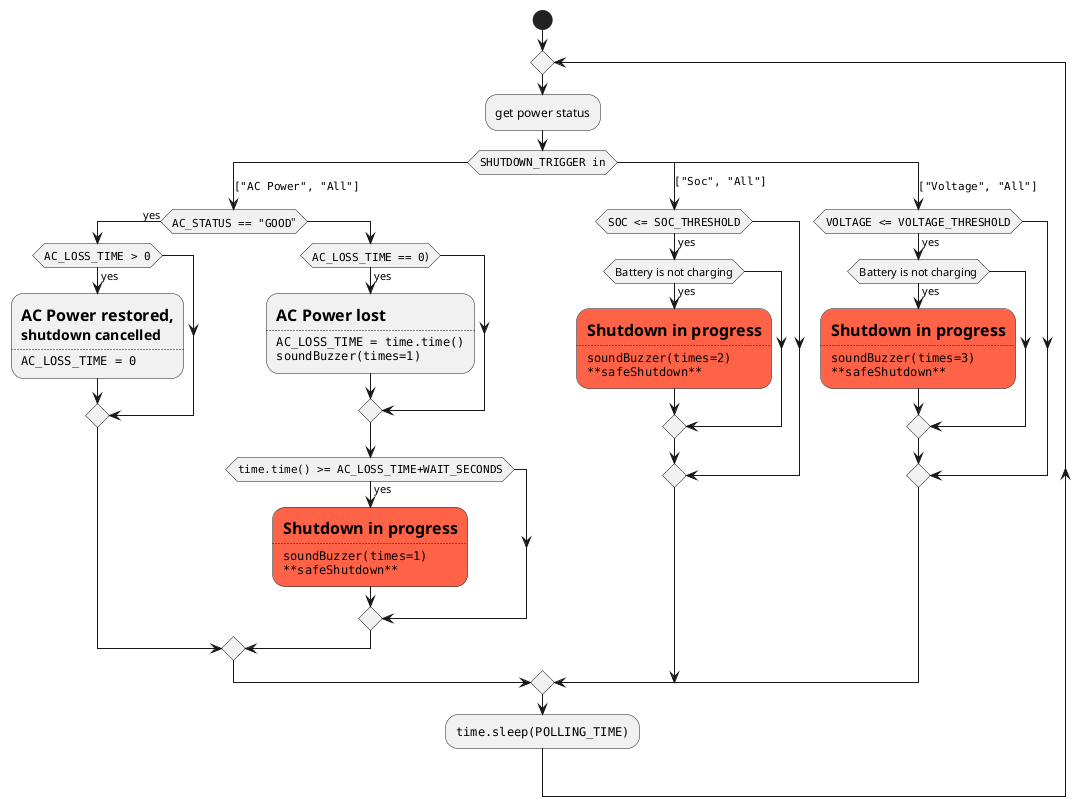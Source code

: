 @startuml

start
repeat
    :get power status;
    switch (""SHUTDOWN_TRIGGER in"")
    case (""["AC Power", "All"]"")
        if (""AC_STATUS == "GOOD""") then (yes)
            if (""AC_LOSS_TIME > 0"") then (yes)
                :=AC Power restored,
                ==shutdown cancelled
                ....
                <code>
                AC_LOSS_TIME = 0
                </code>;
            endif
        else
            if (""AC_LOSS_TIME == 0"")) then (yes)
                :=AC Power lost
                ....
                <code>
                AC_LOSS_TIME = time.time()
                soundBuzzer(times=1)
                </code>;
            endif
            if (""time.time() >= AC_LOSS_TIME+WAIT_SECONDS"") then (yes)
                #tomato:=Shutdown in progress
                ....
                <code>
                soundBuzzer(times=1)
                **safeShutdown**
                </code>;
            endif
        endif
    case (""["Soc", "All"]"")
        if (""SOC <= SOC_THRESHOLD"") then (yes)
            if (Battery is not charging) then (yes)
                #tomato:=Shutdown in progress
                ....
                <code>
                soundBuzzer(times=2)
                **safeShutdown**
                </code>;
            endif
        endif
    case (""["Voltage", "All"]"")
        if (""VOLTAGE <= VOLTAGE_THRESHOLD"") then (yes)
            if (Battery is not charging) then (yes)
                #tomato:=Shutdown in progress
                ....
                <code>
                soundBuzzer(times=3)
                **safeShutdown**
                </code>;
            endif
        endif
    endswitch
    :""time.sleep(POLLING_TIME)"";
repeat while;


@enduml
